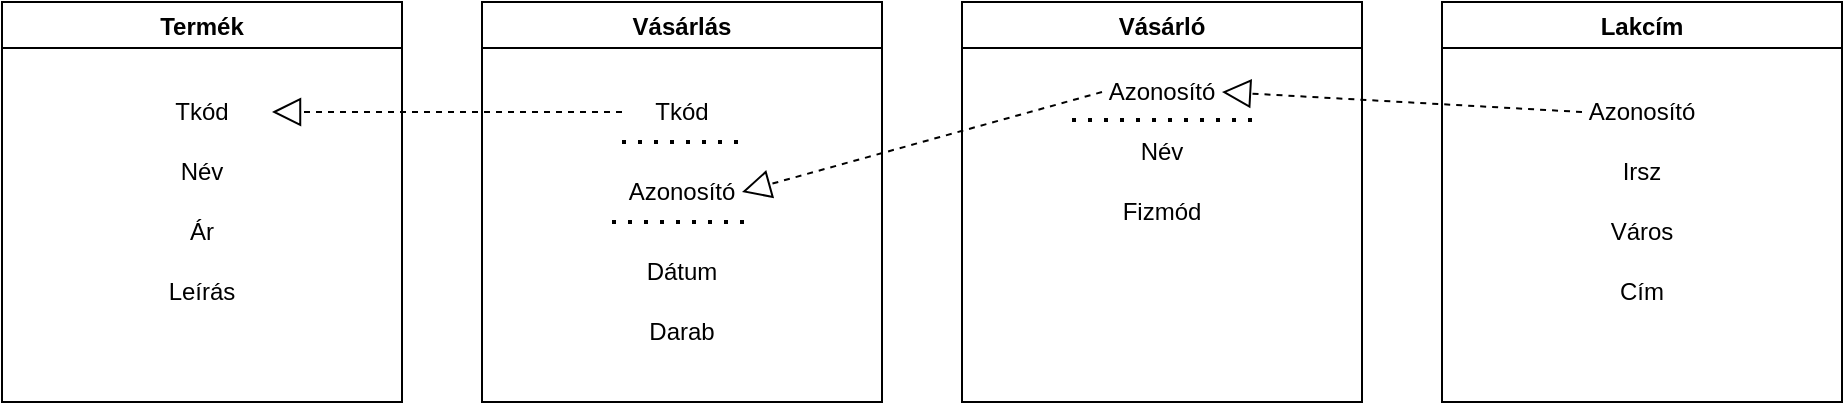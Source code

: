 <mxfile version="20.4.0" type="device"><diagram id="a-J-Wo7tvRB41kNJ4ZjZ" name="Page-1"><mxGraphModel dx="1422" dy="791" grid="1" gridSize="10" guides="1" tooltips="1" connect="1" arrows="1" fold="1" page="1" pageScale="1" pageWidth="850" pageHeight="1100" math="0" shadow="0"><root><mxCell id="0"/><mxCell id="1" parent="0"/><mxCell id="jmsKy0mJGnjlb084sLN7-1" value="Termék" style="swimlane;" vertex="1" parent="1"><mxGeometry y="240" width="200" height="200" as="geometry"/></mxCell><mxCell id="jmsKy0mJGnjlb084sLN7-6" value="Tkód" style="text;html=1;strokeColor=none;fillColor=none;align=center;verticalAlign=middle;whiteSpace=wrap;rounded=0;" vertex="1" parent="jmsKy0mJGnjlb084sLN7-1"><mxGeometry x="65" y="40" width="70" height="30" as="geometry"/></mxCell><mxCell id="jmsKy0mJGnjlb084sLN7-7" value="Név" style="text;html=1;strokeColor=none;fillColor=none;align=center;verticalAlign=middle;whiteSpace=wrap;rounded=0;" vertex="1" parent="jmsKy0mJGnjlb084sLN7-1"><mxGeometry x="70" y="70" width="60" height="30" as="geometry"/></mxCell><mxCell id="jmsKy0mJGnjlb084sLN7-8" value="Ár" style="text;html=1;strokeColor=none;fillColor=none;align=center;verticalAlign=middle;whiteSpace=wrap;rounded=0;" vertex="1" parent="jmsKy0mJGnjlb084sLN7-1"><mxGeometry x="70" y="100" width="60" height="30" as="geometry"/></mxCell><mxCell id="jmsKy0mJGnjlb084sLN7-9" value="Leírás" style="text;html=1;strokeColor=none;fillColor=none;align=center;verticalAlign=middle;whiteSpace=wrap;rounded=0;" vertex="1" parent="jmsKy0mJGnjlb084sLN7-1"><mxGeometry x="70" y="130" width="60" height="30" as="geometry"/></mxCell><mxCell id="jmsKy0mJGnjlb084sLN7-2" value="Vásárló" style="swimlane;" vertex="1" parent="1"><mxGeometry x="480" y="240" width="200" height="200" as="geometry"/></mxCell><mxCell id="jmsKy0mJGnjlb084sLN7-16" value="Azonosító" style="text;html=1;strokeColor=none;fillColor=none;align=center;verticalAlign=middle;whiteSpace=wrap;rounded=0;" vertex="1" parent="jmsKy0mJGnjlb084sLN7-2"><mxGeometry x="70" y="30" width="60" height="30" as="geometry"/></mxCell><mxCell id="jmsKy0mJGnjlb084sLN7-17" value="Név" style="text;html=1;strokeColor=none;fillColor=none;align=center;verticalAlign=middle;whiteSpace=wrap;rounded=0;" vertex="1" parent="jmsKy0mJGnjlb084sLN7-2"><mxGeometry x="70" y="60" width="60" height="30" as="geometry"/></mxCell><mxCell id="jmsKy0mJGnjlb084sLN7-18" value="Fizmód" style="text;html=1;strokeColor=none;fillColor=none;align=center;verticalAlign=middle;whiteSpace=wrap;rounded=0;" vertex="1" parent="jmsKy0mJGnjlb084sLN7-2"><mxGeometry x="70" y="90" width="60" height="30" as="geometry"/></mxCell><mxCell id="jmsKy0mJGnjlb084sLN7-22" value="" style="endArrow=none;dashed=1;html=1;dashPattern=1 3;strokeWidth=2;rounded=0;" edge="1" parent="jmsKy0mJGnjlb084sLN7-2"><mxGeometry width="50" height="50" relative="1" as="geometry"><mxPoint x="55" y="59" as="sourcePoint"/><mxPoint x="145" y="59" as="targetPoint"/><Array as="points"><mxPoint x="85" y="59"/></Array></mxGeometry></mxCell><mxCell id="jmsKy0mJGnjlb084sLN7-3" value="Vásárlás" style="swimlane;" vertex="1" parent="1"><mxGeometry x="240" y="240" width="200" height="200" as="geometry"/></mxCell><mxCell id="jmsKy0mJGnjlb084sLN7-10" value="Tkód" style="text;html=1;strokeColor=none;fillColor=none;align=center;verticalAlign=middle;whiteSpace=wrap;rounded=0;" vertex="1" parent="jmsKy0mJGnjlb084sLN7-3"><mxGeometry x="70" y="40" width="60" height="30" as="geometry"/></mxCell><mxCell id="jmsKy0mJGnjlb084sLN7-11" value="" style="endArrow=none;dashed=1;html=1;dashPattern=1 3;strokeWidth=2;rounded=0;entryX=1;entryY=1;entryDx=0;entryDy=0;entryPerimeter=0;exitX=0;exitY=1;exitDx=0;exitDy=0;" edge="1" parent="jmsKy0mJGnjlb084sLN7-3" source="jmsKy0mJGnjlb084sLN7-10" target="jmsKy0mJGnjlb084sLN7-10"><mxGeometry width="50" height="50" relative="1" as="geometry"><mxPoint x="80" y="70" as="sourcePoint"/><mxPoint x="120" y="70" as="targetPoint"/><Array as="points"><mxPoint x="100" y="70"/></Array></mxGeometry></mxCell><mxCell id="jmsKy0mJGnjlb084sLN7-12" value="Azonosító" style="text;html=1;strokeColor=none;fillColor=none;align=center;verticalAlign=middle;whiteSpace=wrap;rounded=0;" vertex="1" parent="jmsKy0mJGnjlb084sLN7-3"><mxGeometry x="70" y="80" width="60" height="30" as="geometry"/></mxCell><mxCell id="jmsKy0mJGnjlb084sLN7-13" value="" style="endArrow=none;dashed=1;html=1;dashPattern=1 3;strokeWidth=2;rounded=0;" edge="1" parent="jmsKy0mJGnjlb084sLN7-3"><mxGeometry width="50" height="50" relative="1" as="geometry"><mxPoint x="65" y="110" as="sourcePoint"/><mxPoint x="135" y="110" as="targetPoint"/></mxGeometry></mxCell><mxCell id="jmsKy0mJGnjlb084sLN7-14" value="Dátum" style="text;html=1;strokeColor=none;fillColor=none;align=center;verticalAlign=middle;whiteSpace=wrap;rounded=0;" vertex="1" parent="jmsKy0mJGnjlb084sLN7-3"><mxGeometry x="70" y="120" width="60" height="30" as="geometry"/></mxCell><mxCell id="jmsKy0mJGnjlb084sLN7-15" value="Darab" style="text;html=1;strokeColor=none;fillColor=none;align=center;verticalAlign=middle;whiteSpace=wrap;rounded=0;" vertex="1" parent="jmsKy0mJGnjlb084sLN7-3"><mxGeometry x="70" y="150" width="60" height="30" as="geometry"/></mxCell><mxCell id="jmsKy0mJGnjlb084sLN7-20" value="Lakcím" style="swimlane;" vertex="1" parent="1"><mxGeometry x="720" y="240" width="200" height="200" as="geometry"/></mxCell><mxCell id="jmsKy0mJGnjlb084sLN7-21" value="Azonosító" style="text;html=1;strokeColor=none;fillColor=none;align=center;verticalAlign=middle;whiteSpace=wrap;rounded=0;" vertex="1" parent="jmsKy0mJGnjlb084sLN7-20"><mxGeometry x="70" y="40" width="60" height="30" as="geometry"/></mxCell><mxCell id="jmsKy0mJGnjlb084sLN7-23" value="Irsz" style="text;html=1;strokeColor=none;fillColor=none;align=center;verticalAlign=middle;whiteSpace=wrap;rounded=0;" vertex="1" parent="jmsKy0mJGnjlb084sLN7-20"><mxGeometry x="70" y="70" width="60" height="30" as="geometry"/></mxCell><mxCell id="jmsKy0mJGnjlb084sLN7-24" value="Város" style="text;html=1;strokeColor=none;fillColor=none;align=center;verticalAlign=middle;whiteSpace=wrap;rounded=0;" vertex="1" parent="jmsKy0mJGnjlb084sLN7-20"><mxGeometry x="70" y="100" width="60" height="30" as="geometry"/></mxCell><mxCell id="jmsKy0mJGnjlb084sLN7-25" value="Cím" style="text;html=1;strokeColor=none;fillColor=none;align=center;verticalAlign=middle;whiteSpace=wrap;rounded=0;" vertex="1" parent="jmsKy0mJGnjlb084sLN7-20"><mxGeometry x="70" y="130" width="60" height="30" as="geometry"/></mxCell><mxCell id="jmsKy0mJGnjlb084sLN7-27" value="" style="endArrow=block;dashed=1;endFill=0;endSize=12;html=1;rounded=0;exitX=0;exitY=0.5;exitDx=0;exitDy=0;" edge="1" parent="1" source="jmsKy0mJGnjlb084sLN7-10" target="jmsKy0mJGnjlb084sLN7-6"><mxGeometry width="160" relative="1" as="geometry"><mxPoint x="320" y="294.5" as="sourcePoint"/><mxPoint x="210" y="294.5" as="targetPoint"/></mxGeometry></mxCell><mxCell id="jmsKy0mJGnjlb084sLN7-29" value="" style="endArrow=block;dashed=1;endFill=0;endSize=12;html=1;rounded=0;entryX=1;entryY=0.5;entryDx=0;entryDy=0;exitX=0;exitY=0.5;exitDx=0;exitDy=0;" edge="1" parent="1" source="jmsKy0mJGnjlb084sLN7-16" target="jmsKy0mJGnjlb084sLN7-12"><mxGeometry width="160" relative="1" as="geometry"><mxPoint x="390" y="284.5" as="sourcePoint"/><mxPoint x="550" y="284.5" as="targetPoint"/></mxGeometry></mxCell><mxCell id="jmsKy0mJGnjlb084sLN7-30" value="" style="endArrow=block;dashed=1;endFill=0;endSize=12;html=1;rounded=0;entryX=1;entryY=0.5;entryDx=0;entryDy=0;exitX=0;exitY=0.5;exitDx=0;exitDy=0;" edge="1" parent="1" source="jmsKy0mJGnjlb084sLN7-21" target="jmsKy0mJGnjlb084sLN7-16"><mxGeometry width="160" relative="1" as="geometry"><mxPoint x="780" y="290" as="sourcePoint"/><mxPoint x="950" y="294.5" as="targetPoint"/></mxGeometry></mxCell></root></mxGraphModel></diagram></mxfile>